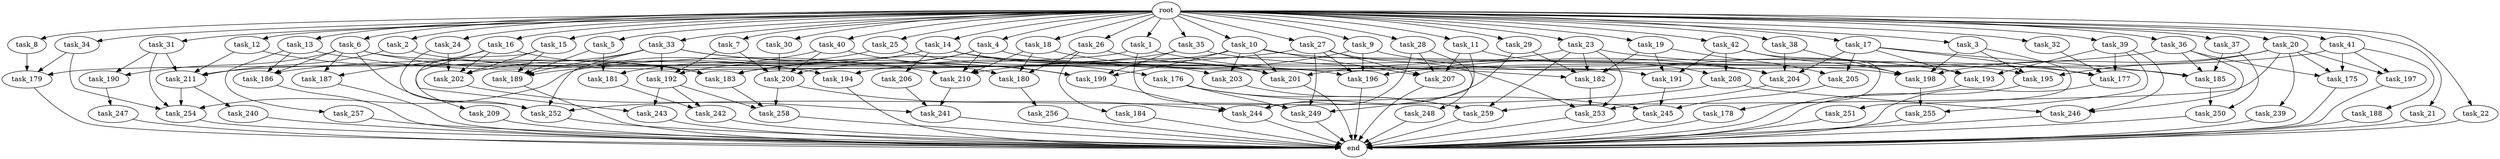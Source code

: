 digraph G {
  root [size="0.000000"];
  task_1 [size="2.048000"];
  task_2 [size="2.048000"];
  task_3 [size="2.048000"];
  task_4 [size="2.048000"];
  task_5 [size="2.048000"];
  task_6 [size="2.048000"];
  task_7 [size="2.048000"];
  task_8 [size="2.048000"];
  task_9 [size="2.048000"];
  task_10 [size="2.048000"];
  task_11 [size="2.048000"];
  task_12 [size="2.048000"];
  task_13 [size="2.048000"];
  task_14 [size="2.048000"];
  task_15 [size="2.048000"];
  task_16 [size="2.048000"];
  task_17 [size="2.048000"];
  task_18 [size="2.048000"];
  task_19 [size="2.048000"];
  task_20 [size="2.048000"];
  task_21 [size="2.048000"];
  task_22 [size="2.048000"];
  task_23 [size="2.048000"];
  task_24 [size="2.048000"];
  task_25 [size="2.048000"];
  task_26 [size="2.048000"];
  task_27 [size="2.048000"];
  task_28 [size="2.048000"];
  task_29 [size="2.048000"];
  task_30 [size="2.048000"];
  task_31 [size="2.048000"];
  task_32 [size="2.048000"];
  task_33 [size="2.048000"];
  task_34 [size="2.048000"];
  task_35 [size="2.048000"];
  task_36 [size="2.048000"];
  task_37 [size="2.048000"];
  task_38 [size="2.048000"];
  task_39 [size="2.048000"];
  task_40 [size="2.048000"];
  task_41 [size="2.048000"];
  task_42 [size="2.048000"];
  task_175 [size="841813590.016000"];
  task_176 [size="1717986918.400000"];
  task_177 [size="3143916060.672000"];
  task_178 [size="1391569403.904000"];
  task_179 [size="2216203124.736000"];
  task_180 [size="2851858284.544000"];
  task_181 [size="2199023255.552000"];
  task_182 [size="2113123909.632000"];
  task_183 [size="1717986918.400000"];
  task_184 [size="1391569403.904000"];
  task_185 [size="4363686772.736000"];
  task_186 [size="1185410973.696000"];
  task_187 [size="343597383.680000"];
  task_188 [size="618475290.624000"];
  task_189 [size="3590592659.456000"];
  task_190 [size="137438953.472000"];
  task_191 [size="1735166787.584000"];
  task_192 [size="1872605741.056000"];
  task_193 [size="3539053051.904000"];
  task_194 [size="1460288880.640000"];
  task_195 [size="1735166787.584000"];
  task_196 [size="3951369912.320000"];
  task_197 [size="687194767.360000"];
  task_198 [size="4638564679.680000"];
  task_199 [size="3710851743.744000"];
  task_200 [size="3659312136.192000"];
  task_201 [size="3607772528.640000"];
  task_202 [size="2147483648.000000"];
  task_203 [size="1374389534.720000"];
  task_204 [size="4964982194.176000"];
  task_205 [size="1992864825.344000"];
  task_206 [size="1099511627.776000"];
  task_207 [size="2147483648.000000"];
  task_208 [size="1546188226.560000"];
  task_209 [size="154618822.656000"];
  task_210 [size="1906965479.424000"];
  task_211 [size="2284922601.472000"];
  task_239 [size="68719476.736000"];
  task_240 [size="429496729.600000"];
  task_241 [size="1786706395.136000"];
  task_242 [size="3435973836.800000"];
  task_243 [size="1992864825.344000"];
  task_244 [size="3332894621.696000"];
  task_245 [size="3384434229.248000"];
  task_246 [size="2302102470.656000"];
  task_247 [size="274877906.944000"];
  task_248 [size="618475290.624000"];
  task_249 [size="1958505086.976000"];
  task_250 [size="2233382993.920000"];
  task_251 [size="1391569403.904000"];
  task_252 [size="3504693313.536000"];
  task_253 [size="3315714752.512000"];
  task_254 [size="3934190043.136000"];
  task_255 [size="1821066133.504000"];
  task_256 [size="154618822.656000"];
  task_257 [size="841813590.016000"];
  task_258 [size="3178275799.040000"];
  task_259 [size="1614907703.296000"];
  end [size="0.000000"];

  root -> task_1 [size="1.000000"];
  root -> task_2 [size="1.000000"];
  root -> task_3 [size="1.000000"];
  root -> task_4 [size="1.000000"];
  root -> task_5 [size="1.000000"];
  root -> task_6 [size="1.000000"];
  root -> task_7 [size="1.000000"];
  root -> task_8 [size="1.000000"];
  root -> task_9 [size="1.000000"];
  root -> task_10 [size="1.000000"];
  root -> task_11 [size="1.000000"];
  root -> task_12 [size="1.000000"];
  root -> task_13 [size="1.000000"];
  root -> task_14 [size="1.000000"];
  root -> task_15 [size="1.000000"];
  root -> task_16 [size="1.000000"];
  root -> task_17 [size="1.000000"];
  root -> task_18 [size="1.000000"];
  root -> task_19 [size="1.000000"];
  root -> task_20 [size="1.000000"];
  root -> task_21 [size="1.000000"];
  root -> task_22 [size="1.000000"];
  root -> task_23 [size="1.000000"];
  root -> task_24 [size="1.000000"];
  root -> task_25 [size="1.000000"];
  root -> task_26 [size="1.000000"];
  root -> task_27 [size="1.000000"];
  root -> task_28 [size="1.000000"];
  root -> task_29 [size="1.000000"];
  root -> task_30 [size="1.000000"];
  root -> task_31 [size="1.000000"];
  root -> task_32 [size="1.000000"];
  root -> task_33 [size="1.000000"];
  root -> task_34 [size="1.000000"];
  root -> task_35 [size="1.000000"];
  root -> task_36 [size="1.000000"];
  root -> task_37 [size="1.000000"];
  root -> task_38 [size="1.000000"];
  root -> task_39 [size="1.000000"];
  root -> task_40 [size="1.000000"];
  root -> task_41 [size="1.000000"];
  root -> task_42 [size="1.000000"];
  task_1 -> task_179 [size="209715200.000000"];
  task_1 -> task_204 [size="209715200.000000"];
  task_1 -> task_249 [size="209715200.000000"];
  task_2 -> task_196 [size="411041792.000000"];
  task_2 -> task_211 [size="411041792.000000"];
  task_3 -> task_195 [size="679477248.000000"];
  task_3 -> task_198 [size="679477248.000000"];
  task_3 -> task_251 [size="679477248.000000"];
  task_4 -> task_183 [size="33554432.000000"];
  task_4 -> task_198 [size="33554432.000000"];
  task_4 -> task_200 [size="33554432.000000"];
  task_4 -> task_210 [size="33554432.000000"];
  task_5 -> task_181 [size="536870912.000000"];
  task_5 -> task_189 [size="536870912.000000"];
  task_6 -> task_186 [size="33554432.000000"];
  task_6 -> task_187 [size="33554432.000000"];
  task_6 -> task_190 [size="33554432.000000"];
  task_6 -> task_191 [size="33554432.000000"];
  task_6 -> task_194 [size="33554432.000000"];
  task_6 -> task_252 [size="33554432.000000"];
  task_7 -> task_192 [size="75497472.000000"];
  task_7 -> task_200 [size="75497472.000000"];
  task_8 -> task_179 [size="33554432.000000"];
  task_9 -> task_193 [size="679477248.000000"];
  task_9 -> task_194 [size="679477248.000000"];
  task_9 -> task_196 [size="679477248.000000"];
  task_10 -> task_186 [size="134217728.000000"];
  task_10 -> task_195 [size="134217728.000000"];
  task_10 -> task_199 [size="134217728.000000"];
  task_10 -> task_201 [size="134217728.000000"];
  task_10 -> task_203 [size="134217728.000000"];
  task_10 -> task_207 [size="134217728.000000"];
  task_11 -> task_207 [size="75497472.000000"];
  task_11 -> task_208 [size="75497472.000000"];
  task_11 -> task_249 [size="75497472.000000"];
  task_12 -> task_183 [size="134217728.000000"];
  task_12 -> task_211 [size="134217728.000000"];
  task_13 -> task_186 [size="411041792.000000"];
  task_13 -> task_210 [size="411041792.000000"];
  task_13 -> task_257 [size="411041792.000000"];
  task_14 -> task_181 [size="536870912.000000"];
  task_14 -> task_192 [size="536870912.000000"];
  task_14 -> task_201 [size="536870912.000000"];
  task_14 -> task_203 [size="536870912.000000"];
  task_14 -> task_204 [size="536870912.000000"];
  task_14 -> task_206 [size="536870912.000000"];
  task_15 -> task_189 [size="75497472.000000"];
  task_15 -> task_202 [size="75497472.000000"];
  task_15 -> task_209 [size="75497472.000000"];
  task_16 -> task_183 [size="134217728.000000"];
  task_16 -> task_187 [size="134217728.000000"];
  task_16 -> task_202 [size="134217728.000000"];
  task_16 -> task_243 [size="134217728.000000"];
  task_17 -> task_177 [size="838860800.000000"];
  task_17 -> task_185 [size="838860800.000000"];
  task_17 -> task_193 [size="838860800.000000"];
  task_17 -> task_204 [size="838860800.000000"];
  task_17 -> task_205 [size="838860800.000000"];
  task_18 -> task_180 [size="411041792.000000"];
  task_18 -> task_182 [size="411041792.000000"];
  task_18 -> task_210 [size="411041792.000000"];
  task_19 -> task_182 [size="134217728.000000"];
  task_19 -> task_191 [size="134217728.000000"];
  task_19 -> task_205 [size="134217728.000000"];
  task_20 -> task_175 [size="33554432.000000"];
  task_20 -> task_195 [size="33554432.000000"];
  task_20 -> task_197 [size="33554432.000000"];
  task_20 -> task_198 [size="33554432.000000"];
  task_20 -> task_239 [size="33554432.000000"];
  task_20 -> task_259 [size="33554432.000000"];
  task_21 -> end [size="1.000000"];
  task_22 -> end [size="1.000000"];
  task_23 -> task_177 [size="411041792.000000"];
  task_23 -> task_182 [size="411041792.000000"];
  task_23 -> task_201 [size="411041792.000000"];
  task_23 -> task_253 [size="411041792.000000"];
  task_23 -> task_259 [size="411041792.000000"];
  task_24 -> task_202 [size="536870912.000000"];
  task_24 -> task_252 [size="536870912.000000"];
  task_25 -> task_176 [size="838860800.000000"];
  task_25 -> task_254 [size="838860800.000000"];
  task_26 -> task_180 [size="679477248.000000"];
  task_26 -> task_184 [size="679477248.000000"];
  task_26 -> task_201 [size="679477248.000000"];
  task_27 -> task_183 [size="536870912.000000"];
  task_27 -> task_196 [size="536870912.000000"];
  task_27 -> task_207 [size="536870912.000000"];
  task_27 -> task_249 [size="536870912.000000"];
  task_27 -> task_253 [size="536870912.000000"];
  task_28 -> task_207 [size="301989888.000000"];
  task_28 -> task_244 [size="301989888.000000"];
  task_28 -> task_248 [size="301989888.000000"];
  task_29 -> task_182 [size="75497472.000000"];
  task_29 -> task_244 [size="75497472.000000"];
  task_30 -> task_200 [size="838860800.000000"];
  task_31 -> task_190 [size="33554432.000000"];
  task_31 -> task_211 [size="33554432.000000"];
  task_31 -> task_254 [size="33554432.000000"];
  task_32 -> task_177 [size="75497472.000000"];
  task_33 -> task_180 [size="301989888.000000"];
  task_33 -> task_189 [size="301989888.000000"];
  task_33 -> task_192 [size="301989888.000000"];
  task_33 -> task_199 [size="301989888.000000"];
  task_33 -> task_202 [size="301989888.000000"];
  task_33 -> task_252 [size="301989888.000000"];
  task_34 -> task_179 [size="838860800.000000"];
  task_34 -> task_254 [size="838860800.000000"];
  task_35 -> task_185 [size="536870912.000000"];
  task_35 -> task_199 [size="536870912.000000"];
  task_35 -> task_211 [size="536870912.000000"];
  task_36 -> task_175 [size="75497472.000000"];
  task_36 -> task_185 [size="75497472.000000"];
  task_36 -> task_210 [size="75497472.000000"];
  task_36 -> task_246 [size="75497472.000000"];
  task_37 -> task_185 [size="679477248.000000"];
  task_37 -> task_250 [size="679477248.000000"];
  task_38 -> task_198 [size="838860800.000000"];
  task_38 -> task_204 [size="838860800.000000"];
  task_39 -> task_177 [size="209715200.000000"];
  task_39 -> task_193 [size="209715200.000000"];
  task_39 -> task_246 [size="209715200.000000"];
  task_39 -> task_255 [size="209715200.000000"];
  task_40 -> task_189 [size="838860800.000000"];
  task_40 -> task_199 [size="838860800.000000"];
  task_40 -> task_200 [size="838860800.000000"];
  task_41 -> task_175 [size="301989888.000000"];
  task_41 -> task_188 [size="301989888.000000"];
  task_41 -> task_196 [size="301989888.000000"];
  task_41 -> task_197 [size="301989888.000000"];
  task_42 -> task_178 [size="679477248.000000"];
  task_42 -> task_191 [size="679477248.000000"];
  task_42 -> task_198 [size="679477248.000000"];
  task_42 -> task_208 [size="679477248.000000"];
  task_175 -> end [size="1.000000"];
  task_176 -> task_245 [size="134217728.000000"];
  task_176 -> task_249 [size="134217728.000000"];
  task_176 -> task_259 [size="134217728.000000"];
  task_177 -> end [size="1.000000"];
  task_178 -> end [size="1.000000"];
  task_179 -> end [size="1.000000"];
  task_180 -> task_256 [size="75497472.000000"];
  task_181 -> task_242 [size="838860800.000000"];
  task_182 -> task_253 [size="134217728.000000"];
  task_183 -> task_258 [size="301989888.000000"];
  task_184 -> end [size="1.000000"];
  task_185 -> task_250 [size="411041792.000000"];
  task_186 -> end [size="1.000000"];
  task_187 -> end [size="1.000000"];
  task_188 -> end [size="1.000000"];
  task_189 -> end [size="1.000000"];
  task_190 -> task_247 [size="134217728.000000"];
  task_191 -> task_245 [size="679477248.000000"];
  task_192 -> task_242 [size="838860800.000000"];
  task_192 -> task_243 [size="838860800.000000"];
  task_192 -> task_258 [size="838860800.000000"];
  task_193 -> end [size="1.000000"];
  task_194 -> end [size="1.000000"];
  task_195 -> end [size="1.000000"];
  task_196 -> end [size="1.000000"];
  task_197 -> end [size="1.000000"];
  task_198 -> task_255 [size="679477248.000000"];
  task_199 -> task_244 [size="838860800.000000"];
  task_200 -> task_244 [size="411041792.000000"];
  task_200 -> task_258 [size="411041792.000000"];
  task_201 -> end [size="1.000000"];
  task_202 -> task_241 [size="536870912.000000"];
  task_203 -> task_259 [size="209715200.000000"];
  task_204 -> task_253 [size="536870912.000000"];
  task_205 -> task_245 [size="838860800.000000"];
  task_206 -> task_241 [size="33554432.000000"];
  task_207 -> end [size="1.000000"];
  task_208 -> task_246 [size="838860800.000000"];
  task_208 -> task_252 [size="838860800.000000"];
  task_209 -> end [size="1.000000"];
  task_210 -> task_241 [size="301989888.000000"];
  task_211 -> task_240 [size="209715200.000000"];
  task_211 -> task_254 [size="209715200.000000"];
  task_239 -> end [size="1.000000"];
  task_240 -> end [size="1.000000"];
  task_241 -> end [size="1.000000"];
  task_242 -> end [size="1.000000"];
  task_243 -> end [size="1.000000"];
  task_244 -> end [size="1.000000"];
  task_245 -> end [size="1.000000"];
  task_246 -> end [size="1.000000"];
  task_247 -> end [size="1.000000"];
  task_248 -> end [size="1.000000"];
  task_249 -> end [size="1.000000"];
  task_250 -> end [size="1.000000"];
  task_251 -> end [size="1.000000"];
  task_252 -> end [size="1.000000"];
  task_253 -> end [size="1.000000"];
  task_254 -> end [size="1.000000"];
  task_255 -> end [size="1.000000"];
  task_256 -> end [size="1.000000"];
  task_257 -> end [size="1.000000"];
  task_258 -> end [size="1.000000"];
  task_259 -> end [size="1.000000"];
}
